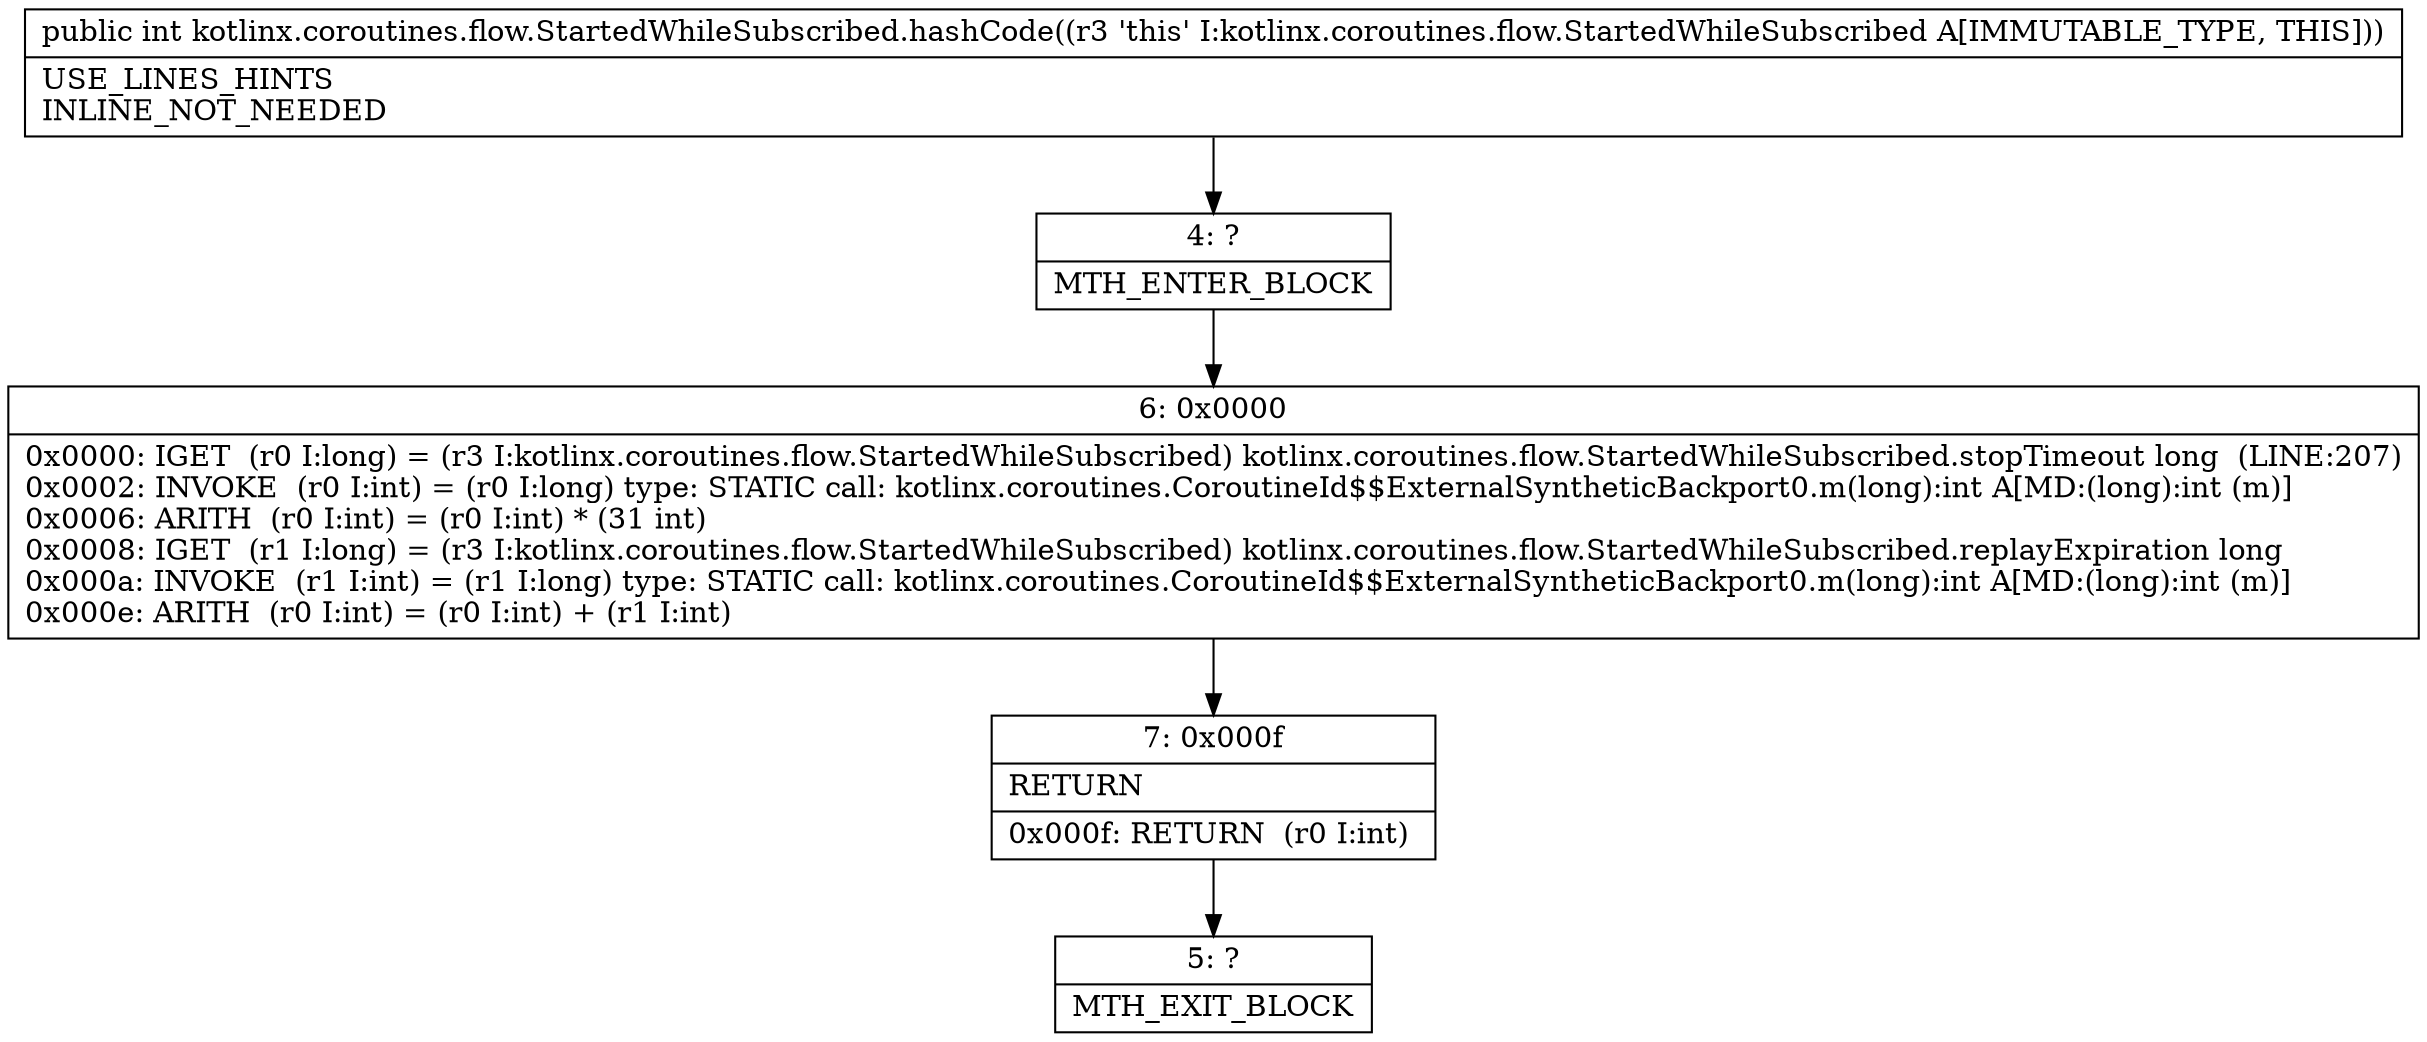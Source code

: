 digraph "CFG forkotlinx.coroutines.flow.StartedWhileSubscribed.hashCode()I" {
Node_4 [shape=record,label="{4\:\ ?|MTH_ENTER_BLOCK\l}"];
Node_6 [shape=record,label="{6\:\ 0x0000|0x0000: IGET  (r0 I:long) = (r3 I:kotlinx.coroutines.flow.StartedWhileSubscribed) kotlinx.coroutines.flow.StartedWhileSubscribed.stopTimeout long  (LINE:207)\l0x0002: INVOKE  (r0 I:int) = (r0 I:long) type: STATIC call: kotlinx.coroutines.CoroutineId$$ExternalSyntheticBackport0.m(long):int A[MD:(long):int (m)]\l0x0006: ARITH  (r0 I:int) = (r0 I:int) * (31 int) \l0x0008: IGET  (r1 I:long) = (r3 I:kotlinx.coroutines.flow.StartedWhileSubscribed) kotlinx.coroutines.flow.StartedWhileSubscribed.replayExpiration long \l0x000a: INVOKE  (r1 I:int) = (r1 I:long) type: STATIC call: kotlinx.coroutines.CoroutineId$$ExternalSyntheticBackport0.m(long):int A[MD:(long):int (m)]\l0x000e: ARITH  (r0 I:int) = (r0 I:int) + (r1 I:int) \l}"];
Node_7 [shape=record,label="{7\:\ 0x000f|RETURN\l|0x000f: RETURN  (r0 I:int) \l}"];
Node_5 [shape=record,label="{5\:\ ?|MTH_EXIT_BLOCK\l}"];
MethodNode[shape=record,label="{public int kotlinx.coroutines.flow.StartedWhileSubscribed.hashCode((r3 'this' I:kotlinx.coroutines.flow.StartedWhileSubscribed A[IMMUTABLE_TYPE, THIS]))  | USE_LINES_HINTS\lINLINE_NOT_NEEDED\l}"];
MethodNode -> Node_4;Node_4 -> Node_6;
Node_6 -> Node_7;
Node_7 -> Node_5;
}

